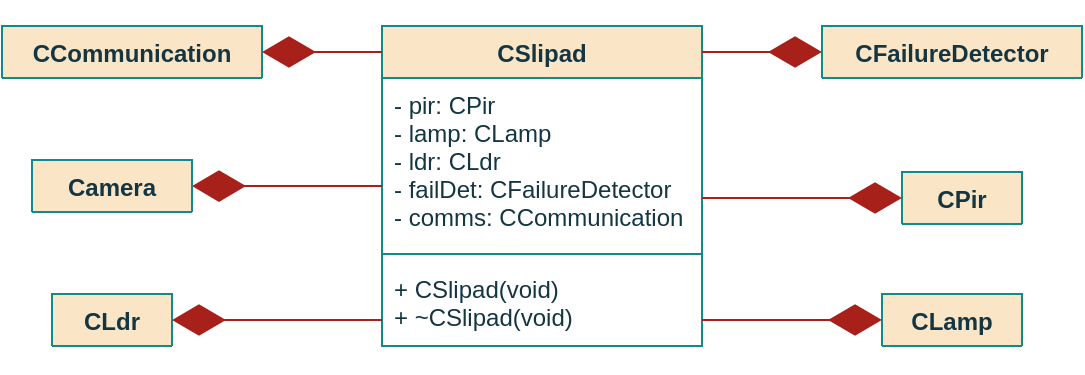 <mxfile version="15.9.6" type="github" pages="7">
  <diagram id="Ac4sCk150_BV1gHI0cV0" name="ClassDiagram">
    <mxGraphModel dx="1585" dy="261" grid="1" gridSize="10" guides="1" tooltips="1" connect="1" arrows="1" fold="1" page="0" pageScale="1" pageWidth="827" pageHeight="1169" background="none" math="0" shadow="0">
      <root>
        <mxCell id="0" />
        <mxCell id="1" parent="0" />
        <mxCell id="V6OpS3ny5jDN9wubPYpd-1" value="CSlipad" style="swimlane;fontStyle=1;align=center;verticalAlign=top;childLayout=stackLayout;horizontal=1;startSize=26;horizontalStack=0;resizeParent=1;resizeParentMax=0;resizeLast=0;collapsible=1;marginBottom=0;fillColor=#FAE5C7;strokeColor=#0F8B8D;fontColor=#143642;" vertex="1" parent="1">
          <mxGeometry x="-130" y="480" width="160" height="160" as="geometry">
            <mxRectangle x="-80" y="480" width="80" height="26" as="alternateBounds" />
          </mxGeometry>
        </mxCell>
        <mxCell id="V6OpS3ny5jDN9wubPYpd-2" value="- pir: CPir&#xa;- lamp: CLamp&#xa;- ldr: CLdr&#xa;- failDet: CFailureDetector&#xa;- comms: CCommunication" style="text;strokeColor=none;fillColor=none;align=left;verticalAlign=top;spacingLeft=4;spacingRight=4;overflow=hidden;rotatable=0;points=[[0,0.5],[1,0.5]];portConstraint=eastwest;fontColor=#143642;" vertex="1" parent="V6OpS3ny5jDN9wubPYpd-1">
          <mxGeometry y="26" width="160" height="84" as="geometry" />
        </mxCell>
        <mxCell id="V6OpS3ny5jDN9wubPYpd-3" value="" style="line;strokeWidth=1;fillColor=none;align=left;verticalAlign=middle;spacingTop=-1;spacingLeft=3;spacingRight=3;rotatable=0;labelPosition=right;points=[];portConstraint=eastwest;labelBackgroundColor=#DAD2D8;strokeColor=#0F8B8D;fontColor=#143642;" vertex="1" parent="V6OpS3ny5jDN9wubPYpd-1">
          <mxGeometry y="110" width="160" height="8" as="geometry" />
        </mxCell>
        <mxCell id="V6OpS3ny5jDN9wubPYpd-4" value="+ CSlipad(void)&#xa;+ ~CSlipad(void)" style="text;strokeColor=none;fillColor=none;align=left;verticalAlign=top;spacingLeft=4;spacingRight=4;overflow=hidden;rotatable=0;points=[[0,0.5],[1,0.5]];portConstraint=eastwest;fontColor=#143642;" vertex="1" parent="V6OpS3ny5jDN9wubPYpd-1">
          <mxGeometry y="118" width="160" height="42" as="geometry" />
        </mxCell>
        <mxCell id="V6OpS3ny5jDN9wubPYpd-5" value="CPir" style="swimlane;fontStyle=1;align=center;verticalAlign=top;childLayout=stackLayout;horizontal=1;startSize=26;horizontalStack=0;resizeParent=1;resizeParentMax=0;resizeLast=0;collapsible=1;marginBottom=0;fillColor=#FAE5C7;strokeColor=#0F8B8D;fontColor=#143642;" vertex="1" collapsed="1" parent="1">
          <mxGeometry x="130" y="553" width="60" height="26" as="geometry">
            <mxRectangle x="180" y="600" width="140" height="140" as="alternateBounds" />
          </mxGeometry>
        </mxCell>
        <mxCell id="V6OpS3ny5jDN9wubPYpd-6" value="&#xa;" style="text;strokeColor=none;fillColor=none;align=left;verticalAlign=top;spacingLeft=4;spacingRight=4;overflow=hidden;rotatable=0;points=[[0,0.5],[1,0.5]];portConstraint=eastwest;fontColor=#143642;" vertex="1" parent="V6OpS3ny5jDN9wubPYpd-5">
          <mxGeometry y="26" width="60" height="14" as="geometry" />
        </mxCell>
        <mxCell id="V6OpS3ny5jDN9wubPYpd-7" value="" style="line;strokeWidth=1;fillColor=none;align=left;verticalAlign=middle;spacingTop=-1;spacingLeft=3;spacingRight=3;rotatable=0;labelPosition=right;points=[];portConstraint=eastwest;labelBackgroundColor=#DAD2D8;strokeColor=#0F8B8D;fontColor=#143642;" vertex="1" parent="V6OpS3ny5jDN9wubPYpd-5">
          <mxGeometry y="40" width="60" height="8" as="geometry" />
        </mxCell>
        <mxCell id="V6OpS3ny5jDN9wubPYpd-8" value="+ PIR(void)&#xa;+ ~PIR(void)&#xa;+ open(void) bool&#xa;+ close(void) bool&#xa;&#xa;- PirIsr(void) bool" style="text;strokeColor=none;fillColor=none;align=left;verticalAlign=top;spacingLeft=4;spacingRight=4;overflow=hidden;rotatable=0;points=[[0,0.5],[1,0.5]];portConstraint=eastwest;fontColor=#143642;spacing=2;" vertex="1" parent="V6OpS3ny5jDN9wubPYpd-5">
          <mxGeometry y="48" width="60" height="92" as="geometry" />
        </mxCell>
        <mxCell id="V6OpS3ny5jDN9wubPYpd-9" value="CLdr" style="swimlane;fontStyle=1;align=center;verticalAlign=top;childLayout=stackLayout;horizontal=1;startSize=26;horizontalStack=0;resizeParent=1;resizeParentMax=0;resizeLast=0;collapsible=1;marginBottom=0;fillColor=#FAE5C7;strokeColor=#0F8B8D;fontColor=#143642;" vertex="1" collapsed="1" parent="1">
          <mxGeometry x="-295" y="614" width="60" height="26" as="geometry">
            <mxRectangle x="-360" y="600" width="200" height="220" as="alternateBounds" />
          </mxGeometry>
        </mxCell>
        <mxCell id="V6OpS3ny5jDN9wubPYpd-10" value="- oldLightCon : int&#xa;- timLDR : const int&#xa;" style="text;strokeColor=none;fillColor=none;align=left;verticalAlign=top;spacingLeft=4;spacingRight=4;overflow=hidden;rotatable=0;points=[[0,0.5],[1,0.5]];portConstraint=eastwest;fontColor=#143642;" vertex="1" parent="V6OpS3ny5jDN9wubPYpd-9">
          <mxGeometry y="26" width="60" height="44" as="geometry" />
        </mxCell>
        <mxCell id="V6OpS3ny5jDN9wubPYpd-11" value="" style="line;strokeWidth=1;fillColor=none;align=left;verticalAlign=middle;spacingTop=-1;spacingLeft=3;spacingRight=3;rotatable=0;labelPosition=right;points=[];portConstraint=eastwest;labelBackgroundColor=#DAD2D8;strokeColor=#0F8B8D;fontColor=#143642;" vertex="1" parent="V6OpS3ny5jDN9wubPYpd-9">
          <mxGeometry y="70" width="60" height="8" as="geometry" />
        </mxCell>
        <mxCell id="V6OpS3ny5jDN9wubPYpd-12" value="+ LDR(void)&#xa;+ ~LDR(void)&#xa;+ open(void) bool&#xa;+ close(void) bool&#xa;+ setTimer (IN timer: int) void&#xa;+ disableTimer(IN timer : int) void&#xa;&#xa;- getLux(void) int&#xa;- LdrIsr(void) bool" style="text;strokeColor=none;fillColor=none;align=left;verticalAlign=top;spacingLeft=4;spacingRight=4;overflow=hidden;rotatable=0;points=[[0,0.5],[1,0.5]];portConstraint=eastwest;fontColor=#143642;spacing=2;fontStyle=0" vertex="1" parent="V6OpS3ny5jDN9wubPYpd-9">
          <mxGeometry y="78" width="60" height="142" as="geometry" />
        </mxCell>
        <mxCell id="V6OpS3ny5jDN9wubPYpd-13" value="CFailureDetector" style="swimlane;fontStyle=1;align=center;verticalAlign=top;childLayout=stackLayout;horizontal=1;startSize=26;horizontalStack=0;resizeParent=1;resizeParentMax=0;resizeLast=0;collapsible=1;marginBottom=0;fillColor=#FAE5C7;strokeColor=#0F8B8D;fontColor=#143642;" vertex="1" collapsed="1" parent="1">
          <mxGeometry x="90" y="480" width="130" height="26" as="geometry">
            <mxRectangle x="150" y="320" width="170" height="160" as="alternateBounds" />
          </mxGeometry>
        </mxCell>
        <mxCell id="V6OpS3ny5jDN9wubPYpd-14" value="&#xa;" style="text;strokeColor=none;fillColor=none;align=left;verticalAlign=top;spacingLeft=4;spacingRight=4;overflow=hidden;rotatable=0;points=[[0,0.5],[1,0.5]];portConstraint=eastwest;fontColor=#143642;" vertex="1" parent="V6OpS3ny5jDN9wubPYpd-13">
          <mxGeometry y="26" width="130" height="24" as="geometry" />
        </mxCell>
        <mxCell id="V6OpS3ny5jDN9wubPYpd-15" value="" style="line;strokeWidth=1;fillColor=none;align=left;verticalAlign=middle;spacingTop=-1;spacingLeft=3;spacingRight=3;rotatable=0;labelPosition=right;points=[];portConstraint=eastwest;labelBackgroundColor=#DAD2D8;strokeColor=#0F8B8D;fontColor=#143642;" vertex="1" parent="V6OpS3ny5jDN9wubPYpd-13">
          <mxGeometry y="50" width="130" height="8" as="geometry" />
        </mxCell>
        <mxCell id="V6OpS3ny5jDN9wubPYpd-16" value="+ FailureDetector(void)&#xa;+ ~FailureDetector(void)&#xa;+ open(void) bool&#xa;+ close(void) bool&#xa;&#xa;- failureDetectIsr(void) bool" style="text;strokeColor=none;fillColor=none;align=left;verticalAlign=top;spacingLeft=4;spacingRight=4;overflow=hidden;rotatable=0;points=[[0,0.5],[1,0.5]];portConstraint=eastwest;fontColor=#143642;spacing=2;fontStyle=0" vertex="1" parent="V6OpS3ny5jDN9wubPYpd-13">
          <mxGeometry y="58" width="130" height="102" as="geometry" />
        </mxCell>
        <mxCell id="i3FpaLfqyZSTQNYWXKpH-1" value="CCommunication" style="swimlane;fontStyle=1;align=center;verticalAlign=top;childLayout=stackLayout;horizontal=1;startSize=26;horizontalStack=0;resizeParent=1;resizeParentMax=0;resizeLast=0;collapsible=1;marginBottom=0;fillColor=#FAE5C7;strokeColor=#0F8B8D;fontColor=#143642;" vertex="1" collapsed="1" parent="1">
          <mxGeometry x="-320" y="480" width="130" height="26" as="geometry">
            <mxRectangle x="-360" y="320" width="190" height="210" as="alternateBounds" />
          </mxGeometry>
        </mxCell>
        <mxCell id="i3FpaLfqyZSTQNYWXKpH-2" value="- mutComms : mutex&#xa;- mutSend : mutex&#xa;- condSend: cond_variable &#xa;- queued_msgs : vector&lt;string&gt;&#xa;&#xa;&#xa;" style="text;strokeColor=none;fillColor=none;align=left;verticalAlign=top;spacingLeft=4;spacingRight=4;overflow=hidden;rotatable=0;points=[[0,0.5],[1,0.5]];portConstraint=eastwest;fontColor=#143642;" vertex="1" parent="i3FpaLfqyZSTQNYWXKpH-1">
          <mxGeometry y="26" width="130" height="74" as="geometry" />
        </mxCell>
        <mxCell id="i3FpaLfqyZSTQNYWXKpH-3" value="" style="line;strokeWidth=1;fillColor=none;align=left;verticalAlign=middle;spacingTop=-1;spacingLeft=3;spacingRight=3;rotatable=0;labelPosition=right;points=[];portConstraint=eastwest;labelBackgroundColor=#DAD2D8;strokeColor=#0F8B8D;fontColor=#143642;" vertex="1" parent="i3FpaLfqyZSTQNYWXKpH-1">
          <mxGeometry y="100" width="130" height="8" as="geometry" />
        </mxCell>
        <mxCell id="i3FpaLfqyZSTQNYWXKpH-4" value="+ Communication(void)&#xa;+ ~Communication(void)&#xa;+ Send(IN msg : string) void&#xa;&#xa;- tLoraSend(void*) void&#xa;- tLoraRecv(void*) void" style="text;strokeColor=none;fillColor=none;align=left;verticalAlign=top;spacingLeft=4;spacingRight=4;overflow=hidden;rotatable=0;points=[[0,0.5],[1,0.5]];portConstraint=eastwest;fontColor=#143642;" vertex="1" parent="i3FpaLfqyZSTQNYWXKpH-1">
          <mxGeometry y="108" width="130" height="102" as="geometry" />
        </mxCell>
        <mxCell id="wO44vX7bBcSPbefPiBLa-1" value="CLamp" style="swimlane;fontStyle=1;align=center;verticalAlign=top;childLayout=stackLayout;horizontal=1;startSize=26;horizontalStack=0;resizeParent=1;resizeParentMax=0;resizeLast=0;collapsible=1;marginBottom=0;fillColor=#FAE5C7;strokeColor=#0F8B8D;fontColor=#143642;" vertex="1" collapsed="1" parent="1">
          <mxGeometry x="120" y="614" width="70" height="26" as="geometry">
            <mxRectangle x="-80" y="690" width="180" height="130" as="alternateBounds" />
          </mxGeometry>
        </mxCell>
        <mxCell id="wO44vX7bBcSPbefPiBLa-2" value="- mutChangePWM : mutex&#xa;&#xa;" style="text;strokeColor=none;fillColor=none;align=left;verticalAlign=top;spacingLeft=4;spacingRight=4;overflow=hidden;rotatable=0;points=[[0,0.5],[1,0.5]];portConstraint=eastwest;fontColor=#143642;" vertex="1" parent="wO44vX7bBcSPbefPiBLa-1">
          <mxGeometry y="26" width="70" height="34" as="geometry" />
        </mxCell>
        <mxCell id="wO44vX7bBcSPbefPiBLa-3" value="" style="line;strokeWidth=1;fillColor=none;align=left;verticalAlign=middle;spacingTop=-1;spacingLeft=3;spacingRight=3;rotatable=0;labelPosition=right;points=[];portConstraint=eastwest;labelBackgroundColor=#DAD2D8;strokeColor=#0F8B8D;fontColor=#143642;" vertex="1" parent="wO44vX7bBcSPbefPiBLa-1">
          <mxGeometry y="60" width="70" height="8" as="geometry" />
        </mxCell>
        <mxCell id="wO44vX7bBcSPbefPiBLa-4" value="+ Lamp(void)&#xa;+ ~Lamp(void)&#xa;+ setBrightness(in lux: int) void&#xa;&#xa;" style="text;strokeColor=none;fillColor=none;align=left;verticalAlign=top;spacingLeft=4;spacingRight=4;overflow=hidden;rotatable=0;points=[[0,0.5],[1,0.5]];portConstraint=eastwest;fontColor=#143642;" vertex="1" parent="wO44vX7bBcSPbefPiBLa-1">
          <mxGeometry y="68" width="70" height="62" as="geometry" />
        </mxCell>
        <mxCell id="FpNkGsU1j0z9Hy132-W9-5" value="" style="endArrow=diamondThin;endFill=1;endSize=24;html=1;rounded=1;sketch=0;fontColor=#143642;strokeColor=#A8201A;fillColor=#FAE5C7;entryX=1;entryY=0.5;entryDx=0;entryDy=0;edgeStyle=orthogonalEdgeStyle;" edge="1" parent="1" source="V6OpS3ny5jDN9wubPYpd-1" target="i3FpaLfqyZSTQNYWXKpH-1">
          <mxGeometry width="160" relative="1" as="geometry">
            <mxPoint x="-270" y="560" as="sourcePoint" />
            <mxPoint x="-110" y="560" as="targetPoint" />
            <Array as="points">
              <mxPoint x="-140" y="493" />
              <mxPoint x="-140" y="493" />
            </Array>
          </mxGeometry>
        </mxCell>
        <mxCell id="FpNkGsU1j0z9Hy132-W9-7" value="" style="endArrow=diamondThin;endFill=1;endSize=24;html=1;rounded=1;sketch=0;fontColor=#143642;strokeColor=#A8201A;fillColor=#FAE5C7;entryX=1;entryY=0.5;entryDx=0;entryDy=0;edgeStyle=orthogonalEdgeStyle;exitX=0;exitY=0.69;exitDx=0;exitDy=0;exitPerimeter=0;" edge="1" parent="1" source="V6OpS3ny5jDN9wubPYpd-4" target="V6OpS3ny5jDN9wubPYpd-9">
          <mxGeometry width="160" relative="1" as="geometry">
            <mxPoint x="-70.96" y="594.024" as="sourcePoint" />
            <mxPoint x="-160" y="510" as="targetPoint" />
            <Array as="points" />
          </mxGeometry>
        </mxCell>
        <mxCell id="FpNkGsU1j0z9Hy132-W9-9" value="" style="endArrow=diamondThin;endFill=1;endSize=24;html=1;rounded=1;sketch=0;fontColor=#143642;strokeColor=#A8201A;fillColor=#FAE5C7;edgeStyle=orthogonalEdgeStyle;entryX=0;entryY=0.5;entryDx=0;entryDy=0;" edge="1" parent="1" source="V6OpS3ny5jDN9wubPYpd-2" target="V6OpS3ny5jDN9wubPYpd-5">
          <mxGeometry width="160" relative="1" as="geometry">
            <mxPoint x="-20" y="640" as="sourcePoint" />
            <mxPoint x="130" y="680" as="targetPoint" />
            <Array as="points">
              <mxPoint x="80" y="566" />
              <mxPoint x="80" y="566" />
            </Array>
          </mxGeometry>
        </mxCell>
        <mxCell id="FpNkGsU1j0z9Hy132-W9-10" value="" style="endArrow=diamondThin;endFill=1;endSize=24;html=1;rounded=1;sketch=0;fontColor=#143642;strokeColor=#A8201A;fillColor=#FAE5C7;edgeStyle=orthogonalEdgeStyle;entryX=0;entryY=0.5;entryDx=0;entryDy=0;" edge="1" parent="1" target="V6OpS3ny5jDN9wubPYpd-16">
          <mxGeometry width="160" relative="1" as="geometry">
            <mxPoint x="30" y="493" as="sourcePoint" />
            <mxPoint x="170" y="489.999" as="targetPoint" />
            <Array as="points">
              <mxPoint x="30" y="493" />
            </Array>
          </mxGeometry>
        </mxCell>
        <mxCell id="FpNkGsU1j0z9Hy132-W9-12" value="" style="endArrow=diamondThin;endFill=1;endSize=24;html=1;rounded=1;sketch=0;fontColor=#143642;strokeColor=#A8201A;fillColor=#FAE5C7;edgeStyle=orthogonalEdgeStyle;entryX=0;entryY=0.5;entryDx=0;entryDy=0;" edge="1" parent="1" source="V6OpS3ny5jDN9wubPYpd-4" target="wO44vX7bBcSPbefPiBLa-1">
          <mxGeometry width="160" relative="1" as="geometry">
            <mxPoint x="-10" y="516" as="sourcePoint" />
            <mxPoint x="180" y="584" as="targetPoint" />
            <Array as="points">
              <mxPoint x="50" y="627" />
              <mxPoint x="50" y="627" />
            </Array>
          </mxGeometry>
        </mxCell>
        <mxCell id="8BD-0JoBN-RPH2N1ighZ-1" value="Camera" style="swimlane;fontStyle=1;align=center;verticalAlign=top;childLayout=stackLayout;horizontal=1;startSize=26;horizontalStack=0;resizeParent=1;resizeParentMax=0;resizeLast=0;collapsible=1;marginBottom=0;fillColor=#FAE5C7;strokeColor=#0F8B8D;fontColor=#143642;" vertex="1" collapsed="1" parent="1">
          <mxGeometry x="-305" y="547" width="80" height="26" as="geometry">
            <mxRectangle x="240" y="280" width="230" height="340" as="alternateBounds" />
          </mxGeometry>
        </mxCell>
        <mxCell id="8BD-0JoBN-RPH2N1ighZ-2" value="- mutChangePWM : mutex&#xa;- condCameraAcquire : cond_variable&#xa;- cameraDev : VideoCapture&#xa;- image* : unsigned char&#xa;- parks* : unsigned char&#xa;- timSampleCam : const int&#xa;- timCamMax : const int &#xa;&#xa;&#xa;" style="text;strokeColor=none;fillColor=none;align=left;verticalAlign=top;spacingLeft=4;spacingRight=4;overflow=hidden;rotatable=0;points=[[0,0.5],[1,0.5]];portConstraint=eastwest;fontColor=#143642;" vertex="1" parent="8BD-0JoBN-RPH2N1ighZ-1">
          <mxGeometry y="26" width="80" height="114" as="geometry" />
        </mxCell>
        <mxCell id="8BD-0JoBN-RPH2N1ighZ-3" value="" style="line;strokeWidth=1;fillColor=none;align=left;verticalAlign=middle;spacingTop=-1;spacingLeft=3;spacingRight=3;rotatable=0;labelPosition=right;points=[];portConstraint=eastwest;labelBackgroundColor=#DAD2D8;strokeColor=#0F8B8D;fontColor=#143642;" vertex="1" parent="8BD-0JoBN-RPH2N1ighZ-1">
          <mxGeometry y="140" width="80" height="8" as="geometry" />
        </mxCell>
        <mxCell id="8BD-0JoBN-RPH2N1ighZ-4" value="+ Camera(void)&#xa;+ ~Camera(void)&#xa;+ open(void) bool&#xa;+ close(void) bool&#xa;+ isOpen(void) bool&#xa;&#xa;- tCamera(void*) void&#xa;- captureFrame(void) bool&#xa;- processFrame(void) void&#xa;- searchParkingSpots(void) void&#xa;- detectCars(void) void&#xa;- setTimer(IN timer : int) void&#xa;- disableTimer(IN timer : int) void" style="text;strokeColor=none;fillColor=none;align=left;verticalAlign=top;spacingLeft=4;spacingRight=4;overflow=hidden;rotatable=0;points=[[0,0.5],[1,0.5]];portConstraint=eastwest;fontColor=#143642;spacing=2;fontStyle=0" vertex="1" parent="8BD-0JoBN-RPH2N1ighZ-1">
          <mxGeometry y="148" width="80" height="192" as="geometry" />
        </mxCell>
        <mxCell id="8BD-0JoBN-RPH2N1ighZ-5" value="" style="endArrow=diamondThin;endFill=1;endSize=24;html=1;rounded=1;sketch=0;fontColor=#143642;strokeColor=#A8201A;fillColor=#FAE5C7;entryX=1;entryY=0.5;entryDx=0;entryDy=0;edgeStyle=orthogonalEdgeStyle;" edge="1" parent="1">
          <mxGeometry width="160" relative="1" as="geometry">
            <mxPoint x="-130" y="560" as="sourcePoint" />
            <mxPoint x="-225" y="560.02" as="targetPoint" />
            <Array as="points" />
          </mxGeometry>
        </mxCell>
      </root>
    </mxGraphModel>
  </diagram>
  <diagram id="AH0GfHHLsRCq7_QafD_8" name="ClassPIR">
    <mxGraphModel dx="1022" dy="793" grid="1" gridSize="10" guides="1" tooltips="1" connect="1" arrows="1" fold="1" page="0" pageScale="1" pageWidth="827" pageHeight="1169" math="0" shadow="0">
      <root>
        <mxCell id="w77LiF4c-45tcvu-db2x-0" />
        <mxCell id="w77LiF4c-45tcvu-db2x-1" parent="w77LiF4c-45tcvu-db2x-0" />
        <mxCell id="1A-0mOzmQKsxY_jvm_ok-0" value="PIR" style="swimlane;fontStyle=1;align=center;verticalAlign=top;childLayout=stackLayout;horizontal=1;startSize=26;horizontalStack=0;resizeParent=1;resizeParentMax=0;resizeLast=0;collapsible=1;marginBottom=0;fillColor=#FAE5C7;strokeColor=#0F8B8D;fontColor=#143642;" vertex="1" parent="w77LiF4c-45tcvu-db2x-1">
          <mxGeometry x="510" y="200" width="230" height="140" as="geometry" />
        </mxCell>
        <mxCell id="1A-0mOzmQKsxY_jvm_ok-1" value="&#xa;" style="text;strokeColor=none;fillColor=none;align=left;verticalAlign=top;spacingLeft=4;spacingRight=4;overflow=hidden;rotatable=0;points=[[0,0.5],[1,0.5]];portConstraint=eastwest;fontColor=#143642;" vertex="1" parent="1A-0mOzmQKsxY_jvm_ok-0">
          <mxGeometry y="26" width="230" height="14" as="geometry" />
        </mxCell>
        <mxCell id="1A-0mOzmQKsxY_jvm_ok-2" value="" style="line;strokeWidth=1;fillColor=none;align=left;verticalAlign=middle;spacingTop=-1;spacingLeft=3;spacingRight=3;rotatable=0;labelPosition=right;points=[];portConstraint=eastwest;labelBackgroundColor=#DAD2D8;strokeColor=#0F8B8D;fontColor=#143642;" vertex="1" parent="1A-0mOzmQKsxY_jvm_ok-0">
          <mxGeometry y="40" width="230" height="8" as="geometry" />
        </mxCell>
        <mxCell id="1A-0mOzmQKsxY_jvm_ok-3" value="+ PIR(void)&#xa;+ ~PIR(void)&#xa;+ open(void) bool&#xa;+ close(void) bool&#xa;&#xa;- PirIsr(void) bool" style="text;strokeColor=none;fillColor=none;align=left;verticalAlign=top;spacingLeft=4;spacingRight=4;overflow=hidden;rotatable=0;points=[[0,0.5],[1,0.5]];portConstraint=eastwest;fontColor=#143642;spacing=2;" vertex="1" parent="1A-0mOzmQKsxY_jvm_ok-0">
          <mxGeometry y="48" width="230" height="92" as="geometry" />
        </mxCell>
      </root>
    </mxGraphModel>
  </diagram>
  <diagram id="33e8SpbK1jXUegbR7QsY" name="ClassLDR">
    <mxGraphModel dx="1022" dy="393" grid="1" gridSize="10" guides="1" tooltips="1" connect="1" arrows="1" fold="1" page="0" pageScale="1" pageWidth="827" pageHeight="1169" math="0" shadow="0">
      <root>
        <mxCell id="5L6wJlyq-1N8qx7irkp4-0" />
        <mxCell id="5L6wJlyq-1N8qx7irkp4-1" parent="5L6wJlyq-1N8qx7irkp4-0" />
        <mxCell id="1s2wPoJ9vNtjqlMWQAMo-0" value="LDR" style="swimlane;fontStyle=1;align=center;verticalAlign=top;childLayout=stackLayout;horizontal=1;startSize=26;horizontalStack=0;resizeParent=1;resizeParentMax=0;resizeLast=0;collapsible=1;marginBottom=0;fillColor=#FAE5C7;strokeColor=#0F8B8D;fontColor=#143642;" vertex="1" parent="5L6wJlyq-1N8qx7irkp4-1">
          <mxGeometry x="510" y="400" width="230" height="220" as="geometry" />
        </mxCell>
        <mxCell id="1s2wPoJ9vNtjqlMWQAMo-1" value="- oldLightCon : int&#xa;- timLDR : const int&#xa;" style="text;strokeColor=none;fillColor=none;align=left;verticalAlign=top;spacingLeft=4;spacingRight=4;overflow=hidden;rotatable=0;points=[[0,0.5],[1,0.5]];portConstraint=eastwest;fontColor=#143642;" vertex="1" parent="1s2wPoJ9vNtjqlMWQAMo-0">
          <mxGeometry y="26" width="230" height="44" as="geometry" />
        </mxCell>
        <mxCell id="1s2wPoJ9vNtjqlMWQAMo-2" value="" style="line;strokeWidth=1;fillColor=none;align=left;verticalAlign=middle;spacingTop=-1;spacingLeft=3;spacingRight=3;rotatable=0;labelPosition=right;points=[];portConstraint=eastwest;labelBackgroundColor=#DAD2D8;strokeColor=#0F8B8D;fontColor=#143642;" vertex="1" parent="1s2wPoJ9vNtjqlMWQAMo-0">
          <mxGeometry y="70" width="230" height="8" as="geometry" />
        </mxCell>
        <mxCell id="1s2wPoJ9vNtjqlMWQAMo-3" value="+ LDR(void)&#xa;+ ~LDR(void)&#xa;+ open(void) bool&#xa;+ close(void) bool&#xa;+ setTimer (IN timer: int) void&#xa;+ disableTimer(IN timer : int) void&#xa;&#xa;- getLux(void) int&#xa;- LdrIsr(void) bool" style="text;strokeColor=none;fillColor=none;align=left;verticalAlign=top;spacingLeft=4;spacingRight=4;overflow=hidden;rotatable=0;points=[[0,0.5],[1,0.5]];portConstraint=eastwest;fontColor=#143642;spacing=2;fontStyle=0" vertex="1" parent="1s2wPoJ9vNtjqlMWQAMo-0">
          <mxGeometry y="78" width="230" height="142" as="geometry" />
        </mxCell>
      </root>
    </mxGraphModel>
  </diagram>
  <diagram id="FKH9xnnsTZAtCRlVI5i5" name="ClassFailure">
    <mxGraphModel dx="1422" dy="793" grid="1" gridSize="10" guides="1" tooltips="1" connect="1" arrows="1" fold="1" page="0" pageScale="1" pageWidth="827" pageHeight="1169" math="0" shadow="0">
      <root>
        <mxCell id="n5vFqfEh_vwohT_7xcqo-0" />
        <mxCell id="n5vFqfEh_vwohT_7xcqo-1" parent="n5vFqfEh_vwohT_7xcqo-0" />
        <mxCell id="47Y2wUzRvDj-aJ_IF3__-0" value="FailureDetector" style="swimlane;fontStyle=1;align=center;verticalAlign=top;childLayout=stackLayout;horizontal=1;startSize=26;horizontalStack=0;resizeParent=1;resizeParentMax=0;resizeLast=0;collapsible=1;marginBottom=0;fillColor=#FAE5C7;strokeColor=#0F8B8D;fontColor=#143642;" vertex="1" parent="n5vFqfEh_vwohT_7xcqo-1">
          <mxGeometry x="180" y="60" width="230" height="160" as="geometry" />
        </mxCell>
        <mxCell id="47Y2wUzRvDj-aJ_IF3__-1" value="&#xa;" style="text;strokeColor=none;fillColor=none;align=left;verticalAlign=top;spacingLeft=4;spacingRight=4;overflow=hidden;rotatable=0;points=[[0,0.5],[1,0.5]];portConstraint=eastwest;fontColor=#143642;" vertex="1" parent="47Y2wUzRvDj-aJ_IF3__-0">
          <mxGeometry y="26" width="230" height="24" as="geometry" />
        </mxCell>
        <mxCell id="47Y2wUzRvDj-aJ_IF3__-2" value="" style="line;strokeWidth=1;fillColor=none;align=left;verticalAlign=middle;spacingTop=-1;spacingLeft=3;spacingRight=3;rotatable=0;labelPosition=right;points=[];portConstraint=eastwest;labelBackgroundColor=#DAD2D8;strokeColor=#0F8B8D;fontColor=#143642;" vertex="1" parent="47Y2wUzRvDj-aJ_IF3__-0">
          <mxGeometry y="50" width="230" height="8" as="geometry" />
        </mxCell>
        <mxCell id="47Y2wUzRvDj-aJ_IF3__-3" value="+ FailureDetector(void)&#xa;+ ~FailureDetector(void)&#xa;+ open(void) bool&#xa;+ close(void) bool&#xa;&#xa;- failureDetectIsr(void) bool" style="text;strokeColor=none;fillColor=none;align=left;verticalAlign=top;spacingLeft=4;spacingRight=4;overflow=hidden;rotatable=0;points=[[0,0.5],[1,0.5]];portConstraint=eastwest;fontColor=#143642;spacing=2;fontStyle=0" vertex="1" parent="47Y2wUzRvDj-aJ_IF3__-0">
          <mxGeometry y="58" width="230" height="102" as="geometry" />
        </mxCell>
      </root>
    </mxGraphModel>
  </diagram>
  <diagram id="RSO8idI7-vm0hGEDxSR4" name="ClassLamp">
    <mxGraphModel dx="1422" dy="793" grid="1" gridSize="10" guides="1" tooltips="1" connect="1" arrows="1" fold="1" page="0" pageScale="1" pageWidth="827" pageHeight="1169" math="0" shadow="0">
      <root>
        <mxCell id="Beca1miWXOnLg0rdQKlg-0" />
        <mxCell id="Beca1miWXOnLg0rdQKlg-1" parent="Beca1miWXOnLg0rdQKlg-0" />
        <mxCell id="Beca1miWXOnLg0rdQKlg-2" value="Lamp" style="swimlane;fontStyle=1;align=center;verticalAlign=top;childLayout=stackLayout;horizontal=1;startSize=26;horizontalStack=0;resizeParent=1;resizeParentMax=0;resizeLast=0;collapsible=1;marginBottom=0;fillColor=#FAE5C7;strokeColor=#0F8B8D;fontColor=#143642;" vertex="1" parent="Beca1miWXOnLg0rdQKlg-1">
          <mxGeometry x="70" y="170" width="200" height="130" as="geometry" />
        </mxCell>
        <mxCell id="Beca1miWXOnLg0rdQKlg-3" value="- mutChangePWM : mutex&#xa;&#xa;" style="text;strokeColor=none;fillColor=none;align=left;verticalAlign=top;spacingLeft=4;spacingRight=4;overflow=hidden;rotatable=0;points=[[0,0.5],[1,0.5]];portConstraint=eastwest;fontColor=#143642;" vertex="1" parent="Beca1miWXOnLg0rdQKlg-2">
          <mxGeometry y="26" width="200" height="34" as="geometry" />
        </mxCell>
        <mxCell id="Beca1miWXOnLg0rdQKlg-4" value="" style="line;strokeWidth=1;fillColor=none;align=left;verticalAlign=middle;spacingTop=-1;spacingLeft=3;spacingRight=3;rotatable=0;labelPosition=right;points=[];portConstraint=eastwest;labelBackgroundColor=#DAD2D8;strokeColor=#0F8B8D;fontColor=#143642;" vertex="1" parent="Beca1miWXOnLg0rdQKlg-2">
          <mxGeometry y="60" width="200" height="8" as="geometry" />
        </mxCell>
        <mxCell id="Beca1miWXOnLg0rdQKlg-5" value="+ Lamp(void)&#xa;+ ~Lamp(void)&#xa;+ setBrightness(in lux: int) void&#xa;&#xa;" style="text;strokeColor=none;fillColor=none;align=left;verticalAlign=top;spacingLeft=4;spacingRight=4;overflow=hidden;rotatable=0;points=[[0,0.5],[1,0.5]];portConstraint=eastwest;fontColor=#143642;" vertex="1" parent="Beca1miWXOnLg0rdQKlg-2">
          <mxGeometry y="68" width="200" height="62" as="geometry" />
        </mxCell>
      </root>
    </mxGraphModel>
  </diagram>
  <diagram id="aHML5VXfPU_CkAVwcpJe" name="ClassComms">
    <mxGraphModel dx="1422" dy="793" grid="1" gridSize="10" guides="1" tooltips="1" connect="1" arrows="1" fold="1" page="0" pageScale="1" pageWidth="827" pageHeight="1169" math="0" shadow="0">
      <root>
        <mxCell id="3tkCYLIwk0bjwsIUjscG-0" />
        <mxCell id="3tkCYLIwk0bjwsIUjscG-1" parent="3tkCYLIwk0bjwsIUjscG-0" />
        <mxCell id="3tkCYLIwk0bjwsIUjscG-2" value="Communication" style="swimlane;fontStyle=1;align=center;verticalAlign=top;childLayout=stackLayout;horizontal=1;startSize=26;horizontalStack=0;resizeParent=1;resizeParentMax=0;resizeLast=0;collapsible=1;marginBottom=0;fillColor=#FAE5C7;strokeColor=#0F8B8D;fontColor=#143642;" vertex="1" parent="3tkCYLIwk0bjwsIUjscG-1">
          <mxGeometry x="80" y="160" width="200" height="220" as="geometry" />
        </mxCell>
        <mxCell id="3tkCYLIwk0bjwsIUjscG-3" value="- mutComms : mutex&#xa;- mutSend : mutex&#xa;- condSend: cond_variable &#xa;- queued_msgs : vector&lt;string&gt;&#xa;&#xa;&#xa;" style="text;strokeColor=none;fillColor=none;align=left;verticalAlign=top;spacingLeft=4;spacingRight=4;overflow=hidden;rotatable=0;points=[[0,0.5],[1,0.5]];portConstraint=eastwest;fontColor=#143642;" vertex="1" parent="3tkCYLIwk0bjwsIUjscG-2">
          <mxGeometry y="26" width="200" height="74" as="geometry" />
        </mxCell>
        <mxCell id="3tkCYLIwk0bjwsIUjscG-4" value="" style="line;strokeWidth=1;fillColor=none;align=left;verticalAlign=middle;spacingTop=-1;spacingLeft=3;spacingRight=3;rotatable=0;labelPosition=right;points=[];portConstraint=eastwest;labelBackgroundColor=#DAD2D8;strokeColor=#0F8B8D;fontColor=#143642;" vertex="1" parent="3tkCYLIwk0bjwsIUjscG-2">
          <mxGeometry y="100" width="200" height="8" as="geometry" />
        </mxCell>
        <mxCell id="3tkCYLIwk0bjwsIUjscG-5" value="+ Communication(void)&#xa;+ ~Communication(void)&#xa;+ Send(IN msg : string) void&#xa;&#xa;- tLoraSend(void*) void&#xa;- tLoraRecv(void*) void&#xa;&#xa;" style="text;strokeColor=none;fillColor=none;align=left;verticalAlign=top;spacingLeft=4;spacingRight=4;overflow=hidden;rotatable=0;points=[[0,0.5],[1,0.5]];portConstraint=eastwest;fontColor=#143642;" vertex="1" parent="3tkCYLIwk0bjwsIUjscG-2">
          <mxGeometry y="108" width="200" height="112" as="geometry" />
        </mxCell>
      </root>
    </mxGraphModel>
  </diagram>
  <diagram id="DFFFqKCfztG0uuc3UwyK" name="ClassCamera">
    <mxGraphModel dx="1422" dy="793" grid="1" gridSize="10" guides="1" tooltips="1" connect="1" arrows="1" fold="1" page="0" pageScale="1" pageWidth="827" pageHeight="1169" math="0" shadow="0">
      <root>
        <mxCell id="tGYLlkDaMArEL-187-7h-0" />
        <mxCell id="tGYLlkDaMArEL-187-7h-1" parent="tGYLlkDaMArEL-187-7h-0" />
        <mxCell id="tGYLlkDaMArEL-187-7h-2" value="CCamera" style="swimlane;fontStyle=1;align=center;verticalAlign=top;childLayout=stackLayout;horizontal=1;startSize=26;horizontalStack=0;resizeParent=1;resizeParentMax=0;resizeLast=0;collapsible=1;marginBottom=0;fillColor=#FAE5C7;strokeColor=#0F8B8D;fontColor=#143642;" vertex="1" parent="tGYLlkDaMArEL-187-7h-1">
          <mxGeometry x="50" y="80" width="230" height="340" as="geometry" />
        </mxCell>
        <mxCell id="tGYLlkDaMArEL-187-7h-3" value="- mutChangePWM : mutex&#xa;- condCameraAcquire : cond_variable&#xa;- cameraDev : VideoCapture&#xa;- image* : unsigned char&#xa;- parks* : unsigned char&#xa;- timSampleCam : const int&#xa;- timCamMax : const int &#xa;&#xa;&#xa;" style="text;strokeColor=none;fillColor=none;align=left;verticalAlign=top;spacingLeft=4;spacingRight=4;overflow=hidden;rotatable=0;points=[[0,0.5],[1,0.5]];portConstraint=eastwest;fontColor=#143642;" vertex="1" parent="tGYLlkDaMArEL-187-7h-2">
          <mxGeometry y="26" width="230" height="114" as="geometry" />
        </mxCell>
        <mxCell id="tGYLlkDaMArEL-187-7h-4" value="" style="line;strokeWidth=1;fillColor=none;align=left;verticalAlign=middle;spacingTop=-1;spacingLeft=3;spacingRight=3;rotatable=0;labelPosition=right;points=[];portConstraint=eastwest;labelBackgroundColor=#DAD2D8;strokeColor=#0F8B8D;fontColor=#143642;" vertex="1" parent="tGYLlkDaMArEL-187-7h-2">
          <mxGeometry y="140" width="230" height="8" as="geometry" />
        </mxCell>
        <mxCell id="tGYLlkDaMArEL-187-7h-5" value="+ Camera(void)&#xa;+ ~Camera(void)&#xa;+ open(void) bool&#xa;+ close(void) bool&#xa;+ isOpen(void) bool&#xa;&#xa;- tCamera(void*) void&#xa;- captureFrame(void) bool&#xa;- processFrame(void) void&#xa;- searchParkingSpots(void) void&#xa;- detectCars(void) void&#xa;- setTimer(IN timer : int) void&#xa;- disableTimer(IN timer : int) void" style="text;strokeColor=none;fillColor=none;align=left;verticalAlign=top;spacingLeft=4;spacingRight=4;overflow=hidden;rotatable=0;points=[[0,0.5],[1,0.5]];portConstraint=eastwest;fontColor=#143642;spacing=2;fontStyle=0" vertex="1" parent="tGYLlkDaMArEL-187-7h-2">
          <mxGeometry y="148" width="230" height="192" as="geometry" />
        </mxCell>
      </root>
    </mxGraphModel>
  </diagram>
</mxfile>
